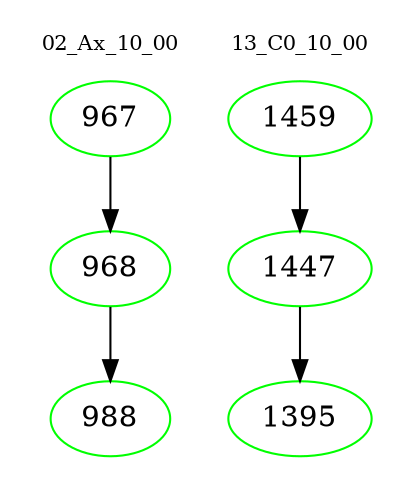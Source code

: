 digraph{
subgraph cluster_0 {
color = white
label = "02_Ax_10_00";
fontsize=10;
T0_967 [label="967", color="green"]
T0_967 -> T0_968 [color="black"]
T0_968 [label="968", color="green"]
T0_968 -> T0_988 [color="black"]
T0_988 [label="988", color="green"]
}
subgraph cluster_1 {
color = white
label = "13_C0_10_00";
fontsize=10;
T1_1459 [label="1459", color="green"]
T1_1459 -> T1_1447 [color="black"]
T1_1447 [label="1447", color="green"]
T1_1447 -> T1_1395 [color="black"]
T1_1395 [label="1395", color="green"]
}
}
